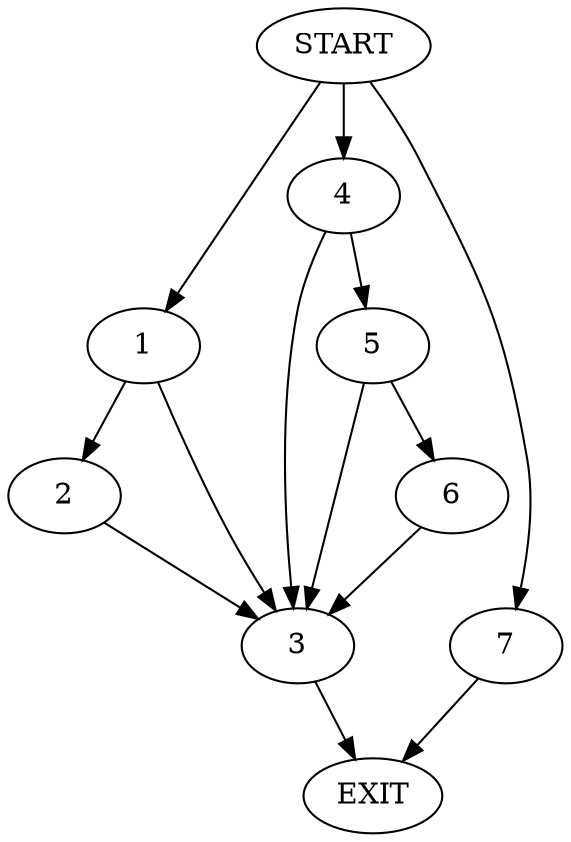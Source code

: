 digraph {
0 [label="START"]
8 [label="EXIT"]
0 -> 1
1 -> 2
1 -> 3
2 -> 3
3 -> 8
0 -> 4
4 -> 5
4 -> 3
5 -> 6
5 -> 3
6 -> 3
0 -> 7
7 -> 8
}
